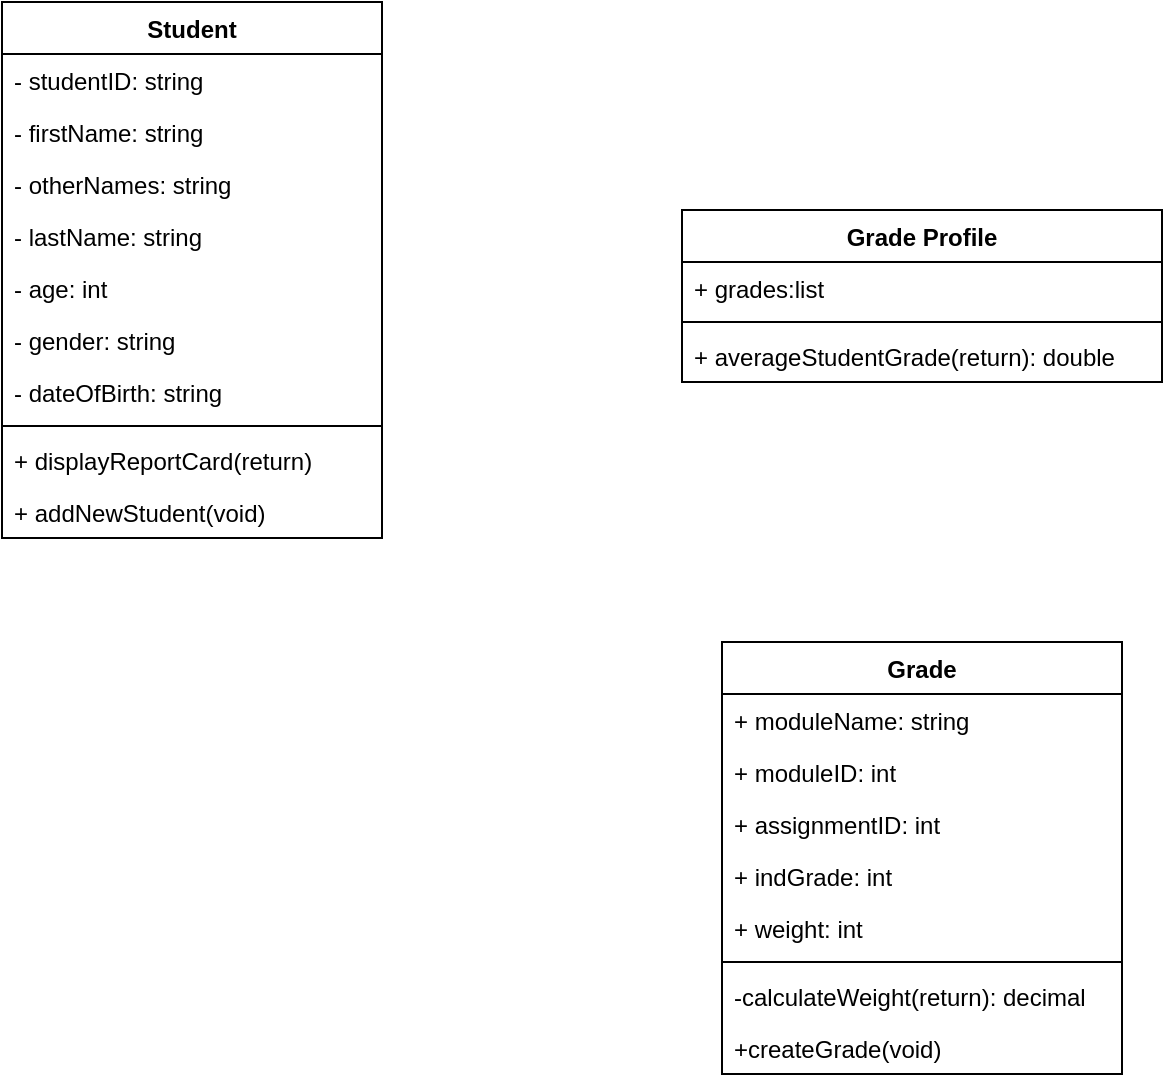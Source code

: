 <mxfile version="13.9.7" type="device"><diagram id="DmUak-Hm1fnpln7NjskH" name="Page-1"><mxGraphModel dx="1662" dy="794" grid="1" gridSize="10" guides="1" tooltips="1" connect="1" arrows="1" fold="1" page="1" pageScale="1" pageWidth="827" pageHeight="1169" math="0" shadow="0"><root><mxCell id="0"/><mxCell id="1" parent="0"/><mxCell id="njTP4C9Xj1o1hH-ZbNDO-1" value="Student" style="swimlane;fontStyle=1;align=center;verticalAlign=top;childLayout=stackLayout;horizontal=1;startSize=26;horizontalStack=0;resizeParent=1;resizeParentMax=0;resizeLast=0;collapsible=1;marginBottom=0;" parent="1" vertex="1"><mxGeometry x="30" y="40" width="190" height="268" as="geometry"/></mxCell><mxCell id="njTP4C9Xj1o1hH-ZbNDO-2" value="- studentID: string" style="text;strokeColor=none;fillColor=none;align=left;verticalAlign=top;spacingLeft=4;spacingRight=4;overflow=hidden;rotatable=0;points=[[0,0.5],[1,0.5]];portConstraint=eastwest;" parent="njTP4C9Xj1o1hH-ZbNDO-1" vertex="1"><mxGeometry y="26" width="190" height="26" as="geometry"/></mxCell><mxCell id="njTP4C9Xj1o1hH-ZbNDO-3" value="- firstName: string" style="text;strokeColor=none;fillColor=none;align=left;verticalAlign=top;spacingLeft=4;spacingRight=4;overflow=hidden;rotatable=0;points=[[0,0.5],[1,0.5]];portConstraint=eastwest;" parent="njTP4C9Xj1o1hH-ZbNDO-1" vertex="1"><mxGeometry y="52" width="190" height="26" as="geometry"/></mxCell><mxCell id="njTP4C9Xj1o1hH-ZbNDO-4" value="- otherNames: string" style="text;strokeColor=none;fillColor=none;align=left;verticalAlign=top;spacingLeft=4;spacingRight=4;overflow=hidden;rotatable=0;points=[[0,0.5],[1,0.5]];portConstraint=eastwest;" parent="njTP4C9Xj1o1hH-ZbNDO-1" vertex="1"><mxGeometry y="78" width="190" height="26" as="geometry"/></mxCell><mxCell id="njTP4C9Xj1o1hH-ZbNDO-5" value="- lastName: string" style="text;strokeColor=none;fillColor=none;align=left;verticalAlign=top;spacingLeft=4;spacingRight=4;overflow=hidden;rotatable=0;points=[[0,0.5],[1,0.5]];portConstraint=eastwest;" parent="njTP4C9Xj1o1hH-ZbNDO-1" vertex="1"><mxGeometry y="104" width="190" height="26" as="geometry"/></mxCell><mxCell id="bMaHg5l_v2L3ZD46-_aY-3" value="- age: int" style="text;strokeColor=none;fillColor=none;align=left;verticalAlign=top;spacingLeft=4;spacingRight=4;overflow=hidden;rotatable=0;points=[[0,0.5],[1,0.5]];portConstraint=eastwest;" parent="njTP4C9Xj1o1hH-ZbNDO-1" vertex="1"><mxGeometry y="130" width="190" height="26" as="geometry"/></mxCell><mxCell id="njTP4C9Xj1o1hH-ZbNDO-6" value="- gender: string" style="text;strokeColor=none;fillColor=none;align=left;verticalAlign=top;spacingLeft=4;spacingRight=4;overflow=hidden;rotatable=0;points=[[0,0.5],[1,0.5]];portConstraint=eastwest;" parent="njTP4C9Xj1o1hH-ZbNDO-1" vertex="1"><mxGeometry y="156" width="190" height="26" as="geometry"/></mxCell><mxCell id="njTP4C9Xj1o1hH-ZbNDO-7" value="- dateOfBirth: string" style="text;strokeColor=none;fillColor=none;align=left;verticalAlign=top;spacingLeft=4;spacingRight=4;overflow=hidden;rotatable=0;points=[[0,0.5],[1,0.5]];portConstraint=eastwest;" parent="njTP4C9Xj1o1hH-ZbNDO-1" vertex="1"><mxGeometry y="182" width="190" height="26" as="geometry"/></mxCell><mxCell id="njTP4C9Xj1o1hH-ZbNDO-9" value="" style="line;strokeWidth=1;fillColor=none;align=left;verticalAlign=middle;spacingTop=-1;spacingLeft=3;spacingRight=3;rotatable=0;labelPosition=right;points=[];portConstraint=eastwest;" parent="njTP4C9Xj1o1hH-ZbNDO-1" vertex="1"><mxGeometry y="208" width="190" height="8" as="geometry"/></mxCell><mxCell id="njTP4C9Xj1o1hH-ZbNDO-10" value="+ displayReportCard(return)" style="text;strokeColor=none;fillColor=none;align=left;verticalAlign=top;spacingLeft=4;spacingRight=4;overflow=hidden;rotatable=0;points=[[0,0.5],[1,0.5]];portConstraint=eastwest;" parent="njTP4C9Xj1o1hH-ZbNDO-1" vertex="1"><mxGeometry y="216" width="190" height="26" as="geometry"/></mxCell><mxCell id="bMaHg5l_v2L3ZD46-_aY-4" value="+ addNewStudent(void)" style="text;strokeColor=none;fillColor=none;align=left;verticalAlign=top;spacingLeft=4;spacingRight=4;overflow=hidden;rotatable=0;points=[[0,0.5],[1,0.5]];portConstraint=eastwest;" parent="njTP4C9Xj1o1hH-ZbNDO-1" vertex="1"><mxGeometry y="242" width="190" height="26" as="geometry"/></mxCell><mxCell id="njTP4C9Xj1o1hH-ZbNDO-21" value="Grade Profile" style="swimlane;fontStyle=1;align=center;verticalAlign=top;childLayout=stackLayout;horizontal=1;startSize=26;horizontalStack=0;resizeParent=1;resizeParentMax=0;resizeLast=0;collapsible=1;marginBottom=0;" parent="1" vertex="1"><mxGeometry x="370" y="144" width="240" height="86" as="geometry"/></mxCell><mxCell id="njTP4C9Xj1o1hH-ZbNDO-23" value="+ grades:list" style="text;strokeColor=none;fillColor=none;align=left;verticalAlign=top;spacingLeft=4;spacingRight=4;overflow=hidden;rotatable=0;points=[[0,0.5],[1,0.5]];portConstraint=eastwest;" parent="njTP4C9Xj1o1hH-ZbNDO-21" vertex="1"><mxGeometry y="26" width="240" height="26" as="geometry"/></mxCell><mxCell id="njTP4C9Xj1o1hH-ZbNDO-24" value="" style="line;strokeWidth=1;fillColor=none;align=left;verticalAlign=middle;spacingTop=-1;spacingLeft=3;spacingRight=3;rotatable=0;labelPosition=right;points=[];portConstraint=eastwest;" parent="njTP4C9Xj1o1hH-ZbNDO-21" vertex="1"><mxGeometry y="52" width="240" height="8" as="geometry"/></mxCell><mxCell id="njTP4C9Xj1o1hH-ZbNDO-25" value="+ averageStudentGrade(return): double" style="text;strokeColor=none;fillColor=none;align=left;verticalAlign=top;spacingLeft=4;spacingRight=4;overflow=hidden;rotatable=0;points=[[0,0.5],[1,0.5]];portConstraint=eastwest;" parent="njTP4C9Xj1o1hH-ZbNDO-21" vertex="1"><mxGeometry y="60" width="240" height="26" as="geometry"/></mxCell><mxCell id="njTP4C9Xj1o1hH-ZbNDO-26" value="Grade" style="swimlane;fontStyle=1;align=center;verticalAlign=top;childLayout=stackLayout;horizontal=1;startSize=26;horizontalStack=0;resizeParent=1;resizeParentMax=0;resizeLast=0;collapsible=1;marginBottom=0;" parent="1" vertex="1"><mxGeometry x="390" y="360" width="200" height="216" as="geometry"/></mxCell><mxCell id="bMaHg5l_v2L3ZD46-_aY-1" value="+ moduleName: string" style="text;strokeColor=none;fillColor=none;align=left;verticalAlign=top;spacingLeft=4;spacingRight=4;overflow=hidden;rotatable=0;points=[[0,0.5],[1,0.5]];portConstraint=eastwest;" parent="njTP4C9Xj1o1hH-ZbNDO-26" vertex="1"><mxGeometry y="26" width="200" height="26" as="geometry"/></mxCell><mxCell id="njTP4C9Xj1o1hH-ZbNDO-30" value="+ moduleID: int" style="text;strokeColor=none;fillColor=none;align=left;verticalAlign=top;spacingLeft=4;spacingRight=4;overflow=hidden;rotatable=0;points=[[0,0.5],[1,0.5]];portConstraint=eastwest;" parent="njTP4C9Xj1o1hH-ZbNDO-26" vertex="1"><mxGeometry y="52" width="200" height="26" as="geometry"/></mxCell><mxCell id="njTP4C9Xj1o1hH-ZbNDO-32" value="+ assignmentID: int" style="text;strokeColor=none;fillColor=none;align=left;verticalAlign=top;spacingLeft=4;spacingRight=4;overflow=hidden;rotatable=0;points=[[0,0.5],[1,0.5]];portConstraint=eastwest;" parent="njTP4C9Xj1o1hH-ZbNDO-26" vertex="1"><mxGeometry y="78" width="200" height="26" as="geometry"/></mxCell><mxCell id="njTP4C9Xj1o1hH-ZbNDO-27" value="+ indGrade: int" style="text;strokeColor=none;fillColor=none;align=left;verticalAlign=top;spacingLeft=4;spacingRight=4;overflow=hidden;rotatable=0;points=[[0,0.5],[1,0.5]];portConstraint=eastwest;" parent="njTP4C9Xj1o1hH-ZbNDO-26" vertex="1"><mxGeometry y="104" width="200" height="26" as="geometry"/></mxCell><mxCell id="njTP4C9Xj1o1hH-ZbNDO-31" value="+ weight: int" style="text;strokeColor=none;fillColor=none;align=left;verticalAlign=top;spacingLeft=4;spacingRight=4;overflow=hidden;rotatable=0;points=[[0,0.5],[1,0.5]];portConstraint=eastwest;" parent="njTP4C9Xj1o1hH-ZbNDO-26" vertex="1"><mxGeometry y="130" width="200" height="26" as="geometry"/></mxCell><mxCell id="njTP4C9Xj1o1hH-ZbNDO-28" value="" style="line;strokeWidth=1;fillColor=none;align=left;verticalAlign=middle;spacingTop=-1;spacingLeft=3;spacingRight=3;rotatable=0;labelPosition=right;points=[];portConstraint=eastwest;" parent="njTP4C9Xj1o1hH-ZbNDO-26" vertex="1"><mxGeometry y="156" width="200" height="8" as="geometry"/></mxCell><mxCell id="njTP4C9Xj1o1hH-ZbNDO-29" value="-calculateWeight(return): decimal" style="text;strokeColor=none;fillColor=none;align=left;verticalAlign=top;spacingLeft=4;spacingRight=4;overflow=hidden;rotatable=0;points=[[0,0.5],[1,0.5]];portConstraint=eastwest;" parent="njTP4C9Xj1o1hH-ZbNDO-26" vertex="1"><mxGeometry y="164" width="200" height="26" as="geometry"/></mxCell><mxCell id="bMaHg5l_v2L3ZD46-_aY-2" value="+createGrade(void)" style="text;strokeColor=none;fillColor=none;align=left;verticalAlign=top;spacingLeft=4;spacingRight=4;overflow=hidden;rotatable=0;points=[[0,0.5],[1,0.5]];portConstraint=eastwest;" parent="njTP4C9Xj1o1hH-ZbNDO-26" vertex="1"><mxGeometry y="190" width="200" height="26" as="geometry"/></mxCell></root></mxGraphModel></diagram></mxfile>